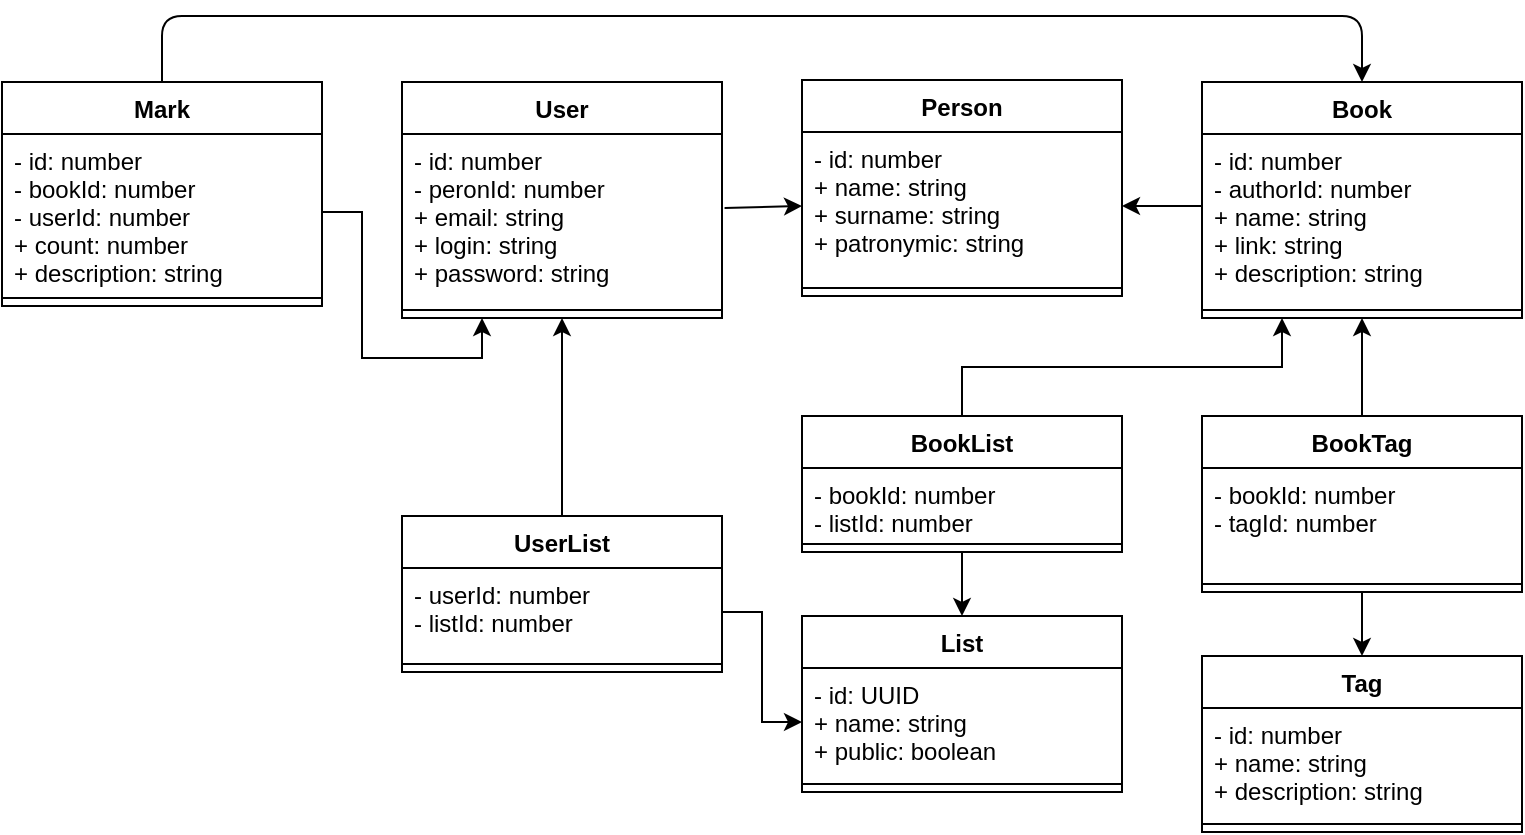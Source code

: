 <mxfile version="13.10.0" type="embed">
    <diagram id="aSdYf6prPh5pmuAx1HA3" name="Страница 1">
        <mxGraphModel dx="1186" dy="575" grid="1" gridSize="10" guides="1" tooltips="1" connect="1" arrows="1" fold="1" page="1" pageScale="1" pageWidth="827" pageHeight="1169" math="0" shadow="0">
            <root>
                <mxCell id="0"/>
                <mxCell id="1" parent="0"/>
                <mxCell id="lPi06wtWU1ARIutCt8VS-1" value="User" style="swimlane;fontStyle=1;align=center;verticalAlign=top;childLayout=stackLayout;horizontal=1;startSize=26;horizontalStack=0;resizeParent=1;resizeParentMax=0;resizeLast=0;collapsible=1;marginBottom=0;" parent="1" vertex="1">
                    <mxGeometry x="240" y="43" width="160" height="118" as="geometry"/>
                </mxCell>
                <mxCell id="lPi06wtWU1ARIutCt8VS-2" value="- id: number&#10;- peronId: number&#10;+ email: string&#10;+ login: string&#10;+ password: string" style="text;strokeColor=none;fillColor=none;align=left;verticalAlign=top;spacingLeft=4;spacingRight=4;overflow=hidden;rotatable=0;points=[[0,0.5],[1,0.5]];portConstraint=eastwest;" parent="lPi06wtWU1ARIutCt8VS-1" vertex="1">
                    <mxGeometry y="26" width="160" height="84" as="geometry"/>
                </mxCell>
                <mxCell id="lPi06wtWU1ARIutCt8VS-3" value="" style="line;strokeWidth=1;fillColor=none;align=left;verticalAlign=middle;spacingTop=-1;spacingLeft=3;spacingRight=3;rotatable=0;labelPosition=right;points=[];portConstraint=eastwest;" parent="lPi06wtWU1ARIutCt8VS-1" vertex="1">
                    <mxGeometry y="110" width="160" height="8" as="geometry"/>
                </mxCell>
                <mxCell id="lPi06wtWU1ARIutCt8VS-5" value="Book" style="swimlane;fontStyle=1;align=center;verticalAlign=top;childLayout=stackLayout;horizontal=1;startSize=26;horizontalStack=0;resizeParent=1;resizeParentMax=0;resizeLast=0;collapsible=1;marginBottom=0;" parent="1" vertex="1">
                    <mxGeometry x="640" y="43" width="160" height="118" as="geometry"/>
                </mxCell>
                <mxCell id="lPi06wtWU1ARIutCt8VS-6" value="- id: number&#10;- authorId: number&#10;+ name: string&#10;+ link: string&#10;+ description: string" style="text;strokeColor=none;fillColor=none;align=left;verticalAlign=top;spacingLeft=4;spacingRight=4;overflow=hidden;rotatable=0;points=[[0,0.5],[1,0.5]];portConstraint=eastwest;" parent="lPi06wtWU1ARIutCt8VS-5" vertex="1">
                    <mxGeometry y="26" width="160" height="84" as="geometry"/>
                </mxCell>
                <mxCell id="lPi06wtWU1ARIutCt8VS-7" value="" style="line;strokeWidth=1;fillColor=none;align=left;verticalAlign=middle;spacingTop=-1;spacingLeft=3;spacingRight=3;rotatable=0;labelPosition=right;points=[];portConstraint=eastwest;" parent="lPi06wtWU1ARIutCt8VS-5" vertex="1">
                    <mxGeometry y="110" width="160" height="8" as="geometry"/>
                </mxCell>
                <mxCell id="lPi06wtWU1ARIutCt8VS-9" value="Mark" style="swimlane;fontStyle=1;align=center;verticalAlign=top;childLayout=stackLayout;horizontal=1;startSize=26;horizontalStack=0;resizeParent=1;resizeParentMax=0;resizeLast=0;collapsible=1;marginBottom=0;" parent="1" vertex="1">
                    <mxGeometry x="40" y="43" width="160" height="112" as="geometry"/>
                </mxCell>
                <mxCell id="lPi06wtWU1ARIutCt8VS-10" value="- id: number&#10;- bookId: number&#10;- userId: number&#10;+ count: number&#10;+ description: string" style="text;strokeColor=none;fillColor=none;align=left;verticalAlign=top;spacingLeft=4;spacingRight=4;overflow=hidden;rotatable=0;points=[[0,0.5],[1,0.5]];portConstraint=eastwest;" parent="lPi06wtWU1ARIutCt8VS-9" vertex="1">
                    <mxGeometry y="26" width="160" height="78" as="geometry"/>
                </mxCell>
                <mxCell id="lPi06wtWU1ARIutCt8VS-11" value="" style="line;strokeWidth=1;fillColor=none;align=left;verticalAlign=middle;spacingTop=-1;spacingLeft=3;spacingRight=3;rotatable=0;labelPosition=right;points=[];portConstraint=eastwest;" parent="lPi06wtWU1ARIutCt8VS-9" vertex="1">
                    <mxGeometry y="104" width="160" height="8" as="geometry"/>
                </mxCell>
                <mxCell id="lPi06wtWU1ARIutCt8VS-13" value="List" style="swimlane;fontStyle=1;align=center;verticalAlign=top;childLayout=stackLayout;horizontal=1;startSize=26;horizontalStack=0;resizeParent=1;resizeParentMax=0;resizeLast=0;collapsible=1;marginBottom=0;" parent="1" vertex="1">
                    <mxGeometry x="440" y="310" width="160" height="88" as="geometry"/>
                </mxCell>
                <mxCell id="lPi06wtWU1ARIutCt8VS-14" value="- id: UUID&#10;+ name: string&#10;+ public: boolean" style="text;strokeColor=none;fillColor=none;align=left;verticalAlign=top;spacingLeft=4;spacingRight=4;overflow=hidden;rotatable=0;points=[[0,0.5],[1,0.5]];portConstraint=eastwest;" parent="lPi06wtWU1ARIutCt8VS-13" vertex="1">
                    <mxGeometry y="26" width="160" height="54" as="geometry"/>
                </mxCell>
                <mxCell id="lPi06wtWU1ARIutCt8VS-15" value="" style="line;strokeWidth=1;fillColor=none;align=left;verticalAlign=middle;spacingTop=-1;spacingLeft=3;spacingRight=3;rotatable=0;labelPosition=right;points=[];portConstraint=eastwest;" parent="lPi06wtWU1ARIutCt8VS-13" vertex="1">
                    <mxGeometry y="80" width="160" height="8" as="geometry"/>
                </mxCell>
                <mxCell id="lPi06wtWU1ARIutCt8VS-41" style="edgeStyle=orthogonalEdgeStyle;rounded=0;orthogonalLoop=1;jettySize=auto;html=1;exitX=0.5;exitY=0;exitDx=0;exitDy=0;entryX=0.5;entryY=1;entryDx=0;entryDy=0;" parent="1" source="lPi06wtWU1ARIutCt8VS-21" target="lPi06wtWU1ARIutCt8VS-1" edge="1">
                    <mxGeometry relative="1" as="geometry"/>
                </mxCell>
                <mxCell id="lPi06wtWU1ARIutCt8VS-21" value="UserList" style="swimlane;fontStyle=1;align=center;verticalAlign=top;childLayout=stackLayout;horizontal=1;startSize=26;horizontalStack=0;resizeParent=1;resizeParentMax=0;resizeLast=0;collapsible=1;marginBottom=0;" parent="1" vertex="1">
                    <mxGeometry x="240" y="260" width="160" height="78" as="geometry"/>
                </mxCell>
                <mxCell id="lPi06wtWU1ARIutCt8VS-22" value="- userId: number&#10;- listId: number" style="text;strokeColor=none;fillColor=none;align=left;verticalAlign=top;spacingLeft=4;spacingRight=4;overflow=hidden;rotatable=0;points=[[0,0.5],[1,0.5]];portConstraint=eastwest;" parent="lPi06wtWU1ARIutCt8VS-21" vertex="1">
                    <mxGeometry y="26" width="160" height="44" as="geometry"/>
                </mxCell>
                <mxCell id="lPi06wtWU1ARIutCt8VS-23" value="" style="line;strokeWidth=1;fillColor=none;align=left;verticalAlign=middle;spacingTop=-1;spacingLeft=3;spacingRight=3;rotatable=0;labelPosition=right;points=[];portConstraint=eastwest;" parent="lPi06wtWU1ARIutCt8VS-21" vertex="1">
                    <mxGeometry y="70" width="160" height="8" as="geometry"/>
                </mxCell>
                <mxCell id="lPi06wtWU1ARIutCt8VS-45" style="edgeStyle=orthogonalEdgeStyle;rounded=0;orthogonalLoop=1;jettySize=auto;html=1;entryX=0.5;entryY=0;entryDx=0;entryDy=0;exitX=0.5;exitY=1;exitDx=0;exitDy=0;" parent="1" source="lPi06wtWU1ARIutCt8VS-25" target="lPi06wtWU1ARIutCt8VS-13" edge="1">
                    <mxGeometry relative="1" as="geometry"/>
                </mxCell>
                <mxCell id="lPi06wtWU1ARIutCt8VS-46" style="edgeStyle=orthogonalEdgeStyle;rounded=0;orthogonalLoop=1;jettySize=auto;html=1;exitX=0.5;exitY=0;exitDx=0;exitDy=0;entryX=0.25;entryY=1;entryDx=0;entryDy=0;" parent="1" source="lPi06wtWU1ARIutCt8VS-25" target="lPi06wtWU1ARIutCt8VS-5" edge="1">
                    <mxGeometry relative="1" as="geometry"/>
                </mxCell>
                <mxCell id="lPi06wtWU1ARIutCt8VS-25" value="BookList" style="swimlane;fontStyle=1;align=center;verticalAlign=top;childLayout=stackLayout;horizontal=1;startSize=26;horizontalStack=0;resizeParent=1;resizeParentMax=0;resizeLast=0;collapsible=1;marginBottom=0;" parent="1" vertex="1">
                    <mxGeometry x="440" y="210" width="160" height="68" as="geometry"/>
                </mxCell>
                <mxCell id="lPi06wtWU1ARIutCt8VS-26" value="- bookId: number&#10;- listId: number" style="text;strokeColor=none;fillColor=none;align=left;verticalAlign=top;spacingLeft=4;spacingRight=4;overflow=hidden;rotatable=0;points=[[0,0.5],[1,0.5]];portConstraint=eastwest;" parent="lPi06wtWU1ARIutCt8VS-25" vertex="1">
                    <mxGeometry y="26" width="160" height="34" as="geometry"/>
                </mxCell>
                <mxCell id="lPi06wtWU1ARIutCt8VS-27" value="" style="line;strokeWidth=1;fillColor=none;align=left;verticalAlign=middle;spacingTop=-1;spacingLeft=3;spacingRight=3;rotatable=0;labelPosition=right;points=[];portConstraint=eastwest;" parent="lPi06wtWU1ARIutCt8VS-25" vertex="1">
                    <mxGeometry y="60" width="160" height="8" as="geometry"/>
                </mxCell>
                <mxCell id="lPi06wtWU1ARIutCt8VS-40" style="edgeStyle=orthogonalEdgeStyle;rounded=0;orthogonalLoop=1;jettySize=auto;html=1;entryX=0.25;entryY=1;entryDx=0;entryDy=0;" parent="1" source="lPi06wtWU1ARIutCt8VS-10" target="lPi06wtWU1ARIutCt8VS-1" edge="1">
                    <mxGeometry relative="1" as="geometry">
                        <mxPoint x="200" y="234" as="sourcePoint"/>
                    </mxGeometry>
                </mxCell>
                <mxCell id="lPi06wtWU1ARIutCt8VS-44" style="edgeStyle=orthogonalEdgeStyle;rounded=0;orthogonalLoop=1;jettySize=auto;html=1;exitX=1;exitY=0.5;exitDx=0;exitDy=0;entryX=0;entryY=0.5;entryDx=0;entryDy=0;" parent="1" source="lPi06wtWU1ARIutCt8VS-22" target="lPi06wtWU1ARIutCt8VS-14" edge="1">
                    <mxGeometry relative="1" as="geometry"/>
                </mxCell>
                <mxCell id="D7wnXjcaNDBVrLnJhc5z-1" value="Person" style="swimlane;fontStyle=1;align=center;verticalAlign=top;childLayout=stackLayout;horizontal=1;startSize=26;horizontalStack=0;resizeParent=1;resizeParentMax=0;resizeLast=0;collapsible=1;marginBottom=0;" parent="1" vertex="1">
                    <mxGeometry x="440" y="42" width="160" height="108" as="geometry"/>
                </mxCell>
                <mxCell id="D7wnXjcaNDBVrLnJhc5z-2" value="- id: number&#10;+ name: string&#10;+ surname: string&#10;+ patronymic: string&#10;" style="text;strokeColor=none;fillColor=none;align=left;verticalAlign=top;spacingLeft=4;spacingRight=4;overflow=hidden;rotatable=0;points=[[0,0.5],[1,0.5]];portConstraint=eastwest;" parent="D7wnXjcaNDBVrLnJhc5z-1" vertex="1">
                    <mxGeometry y="26" width="160" height="74" as="geometry"/>
                </mxCell>
                <mxCell id="D7wnXjcaNDBVrLnJhc5z-3" value="" style="line;strokeWidth=1;fillColor=none;align=left;verticalAlign=middle;spacingTop=-1;spacingLeft=3;spacingRight=3;rotatable=0;labelPosition=right;points=[];portConstraint=eastwest;" parent="D7wnXjcaNDBVrLnJhc5z-1" vertex="1">
                    <mxGeometry y="100" width="160" height="8" as="geometry"/>
                </mxCell>
                <mxCell id="D7wnXjcaNDBVrLnJhc5z-4" value="" style="endArrow=classic;html=1;exitX=1.008;exitY=0.44;exitDx=0;exitDy=0;exitPerimeter=0;entryX=0;entryY=0.5;entryDx=0;entryDy=0;" parent="1" source="lPi06wtWU1ARIutCt8VS-2" target="D7wnXjcaNDBVrLnJhc5z-2" edge="1">
                    <mxGeometry width="50" height="50" relative="1" as="geometry">
                        <mxPoint x="440" y="104" as="sourcePoint"/>
                        <mxPoint x="420" y="90" as="targetPoint"/>
                    </mxGeometry>
                </mxCell>
                <mxCell id="D7wnXjcaNDBVrLnJhc5z-5" value="Tag" style="swimlane;fontStyle=1;align=center;verticalAlign=top;childLayout=stackLayout;horizontal=1;startSize=26;horizontalStack=0;resizeParent=1;resizeParentMax=0;resizeLast=0;collapsible=1;marginBottom=0;" parent="1" vertex="1">
                    <mxGeometry x="640" y="330" width="160" height="88" as="geometry"/>
                </mxCell>
                <mxCell id="D7wnXjcaNDBVrLnJhc5z-6" value="- id: number&#10;+ name: string&#10;+ description: string" style="text;strokeColor=none;fillColor=none;align=left;verticalAlign=top;spacingLeft=4;spacingRight=4;overflow=hidden;rotatable=0;points=[[0,0.5],[1,0.5]];portConstraint=eastwest;" parent="D7wnXjcaNDBVrLnJhc5z-5" vertex="1">
                    <mxGeometry y="26" width="160" height="54" as="geometry"/>
                </mxCell>
                <mxCell id="D7wnXjcaNDBVrLnJhc5z-7" value="" style="line;strokeWidth=1;fillColor=none;align=left;verticalAlign=middle;spacingTop=-1;spacingLeft=3;spacingRight=3;rotatable=0;labelPosition=right;points=[];portConstraint=eastwest;" parent="D7wnXjcaNDBVrLnJhc5z-5" vertex="1">
                    <mxGeometry y="80" width="160" height="8" as="geometry"/>
                </mxCell>
                <mxCell id="D7wnXjcaNDBVrLnJhc5z-8" value="BookTag" style="swimlane;fontStyle=1;align=center;verticalAlign=top;childLayout=stackLayout;horizontal=1;startSize=26;horizontalStack=0;resizeParent=1;resizeParentMax=0;resizeLast=0;collapsible=1;marginBottom=0;" parent="1" vertex="1">
                    <mxGeometry x="640" y="210" width="160" height="88" as="geometry"/>
                </mxCell>
                <mxCell id="D7wnXjcaNDBVrLnJhc5z-9" value="- bookId: number&#10;- tagId: number" style="text;strokeColor=none;fillColor=none;align=left;verticalAlign=top;spacingLeft=4;spacingRight=4;overflow=hidden;rotatable=0;points=[[0,0.5],[1,0.5]];portConstraint=eastwest;" parent="D7wnXjcaNDBVrLnJhc5z-8" vertex="1">
                    <mxGeometry y="26" width="160" height="54" as="geometry"/>
                </mxCell>
                <mxCell id="D7wnXjcaNDBVrLnJhc5z-10" value="" style="line;strokeWidth=1;fillColor=none;align=left;verticalAlign=middle;spacingTop=-1;spacingLeft=3;spacingRight=3;rotatable=0;labelPosition=right;points=[];portConstraint=eastwest;" parent="D7wnXjcaNDBVrLnJhc5z-8" vertex="1">
                    <mxGeometry y="80" width="160" height="8" as="geometry"/>
                </mxCell>
                <mxCell id="D7wnXjcaNDBVrLnJhc5z-13" value="" style="endArrow=classic;html=1;entryX=0.5;entryY=1;entryDx=0;entryDy=0;exitX=0.5;exitY=0;exitDx=0;exitDy=0;" parent="1" source="D7wnXjcaNDBVrLnJhc5z-8" target="lPi06wtWU1ARIutCt8VS-5" edge="1">
                    <mxGeometry width="50" height="50" relative="1" as="geometry">
                        <mxPoint x="520" y="260" as="sourcePoint"/>
                        <mxPoint x="570" y="210" as="targetPoint"/>
                    </mxGeometry>
                </mxCell>
                <mxCell id="D7wnXjcaNDBVrLnJhc5z-14" value="" style="endArrow=classic;html=1;entryX=0.5;entryY=0;entryDx=0;entryDy=0;exitX=0.5;exitY=1;exitDx=0;exitDy=0;" parent="1" source="D7wnXjcaNDBVrLnJhc5z-8" target="D7wnXjcaNDBVrLnJhc5z-5" edge="1">
                    <mxGeometry width="50" height="50" relative="1" as="geometry">
                        <mxPoint x="520" y="260" as="sourcePoint"/>
                        <mxPoint x="570" y="210" as="targetPoint"/>
                    </mxGeometry>
                </mxCell>
                <mxCell id="D7wnXjcaNDBVrLnJhc5z-15" value="" style="endArrow=classic;html=1;entryX=1;entryY=0.5;entryDx=0;entryDy=0;exitX=0;exitY=0.429;exitDx=0;exitDy=0;exitPerimeter=0;" parent="1" source="lPi06wtWU1ARIutCt8VS-6" target="D7wnXjcaNDBVrLnJhc5z-2" edge="1">
                    <mxGeometry width="50" height="50" relative="1" as="geometry">
                        <mxPoint x="520" y="260" as="sourcePoint"/>
                        <mxPoint x="570" y="210" as="targetPoint"/>
                    </mxGeometry>
                </mxCell>
                <mxCell id="AXU5L8JCP5Bq7LraFhwp-1" value="" style="endArrow=classic;html=1;exitX=0.5;exitY=0;exitDx=0;exitDy=0;entryX=0.5;entryY=0;entryDx=0;entryDy=0;" parent="1" source="lPi06wtWU1ARIutCt8VS-9" target="lPi06wtWU1ARIutCt8VS-5" edge="1">
                    <mxGeometry width="50" height="50" relative="1" as="geometry">
                        <mxPoint x="410" y="230" as="sourcePoint"/>
                        <mxPoint x="460" y="180" as="targetPoint"/>
                        <Array as="points">
                            <mxPoint x="120" y="10"/>
                            <mxPoint x="410" y="10"/>
                            <mxPoint x="720" y="10"/>
                        </Array>
                    </mxGeometry>
                </mxCell>
            </root>
        </mxGraphModel>
    </diagram>
</mxfile>